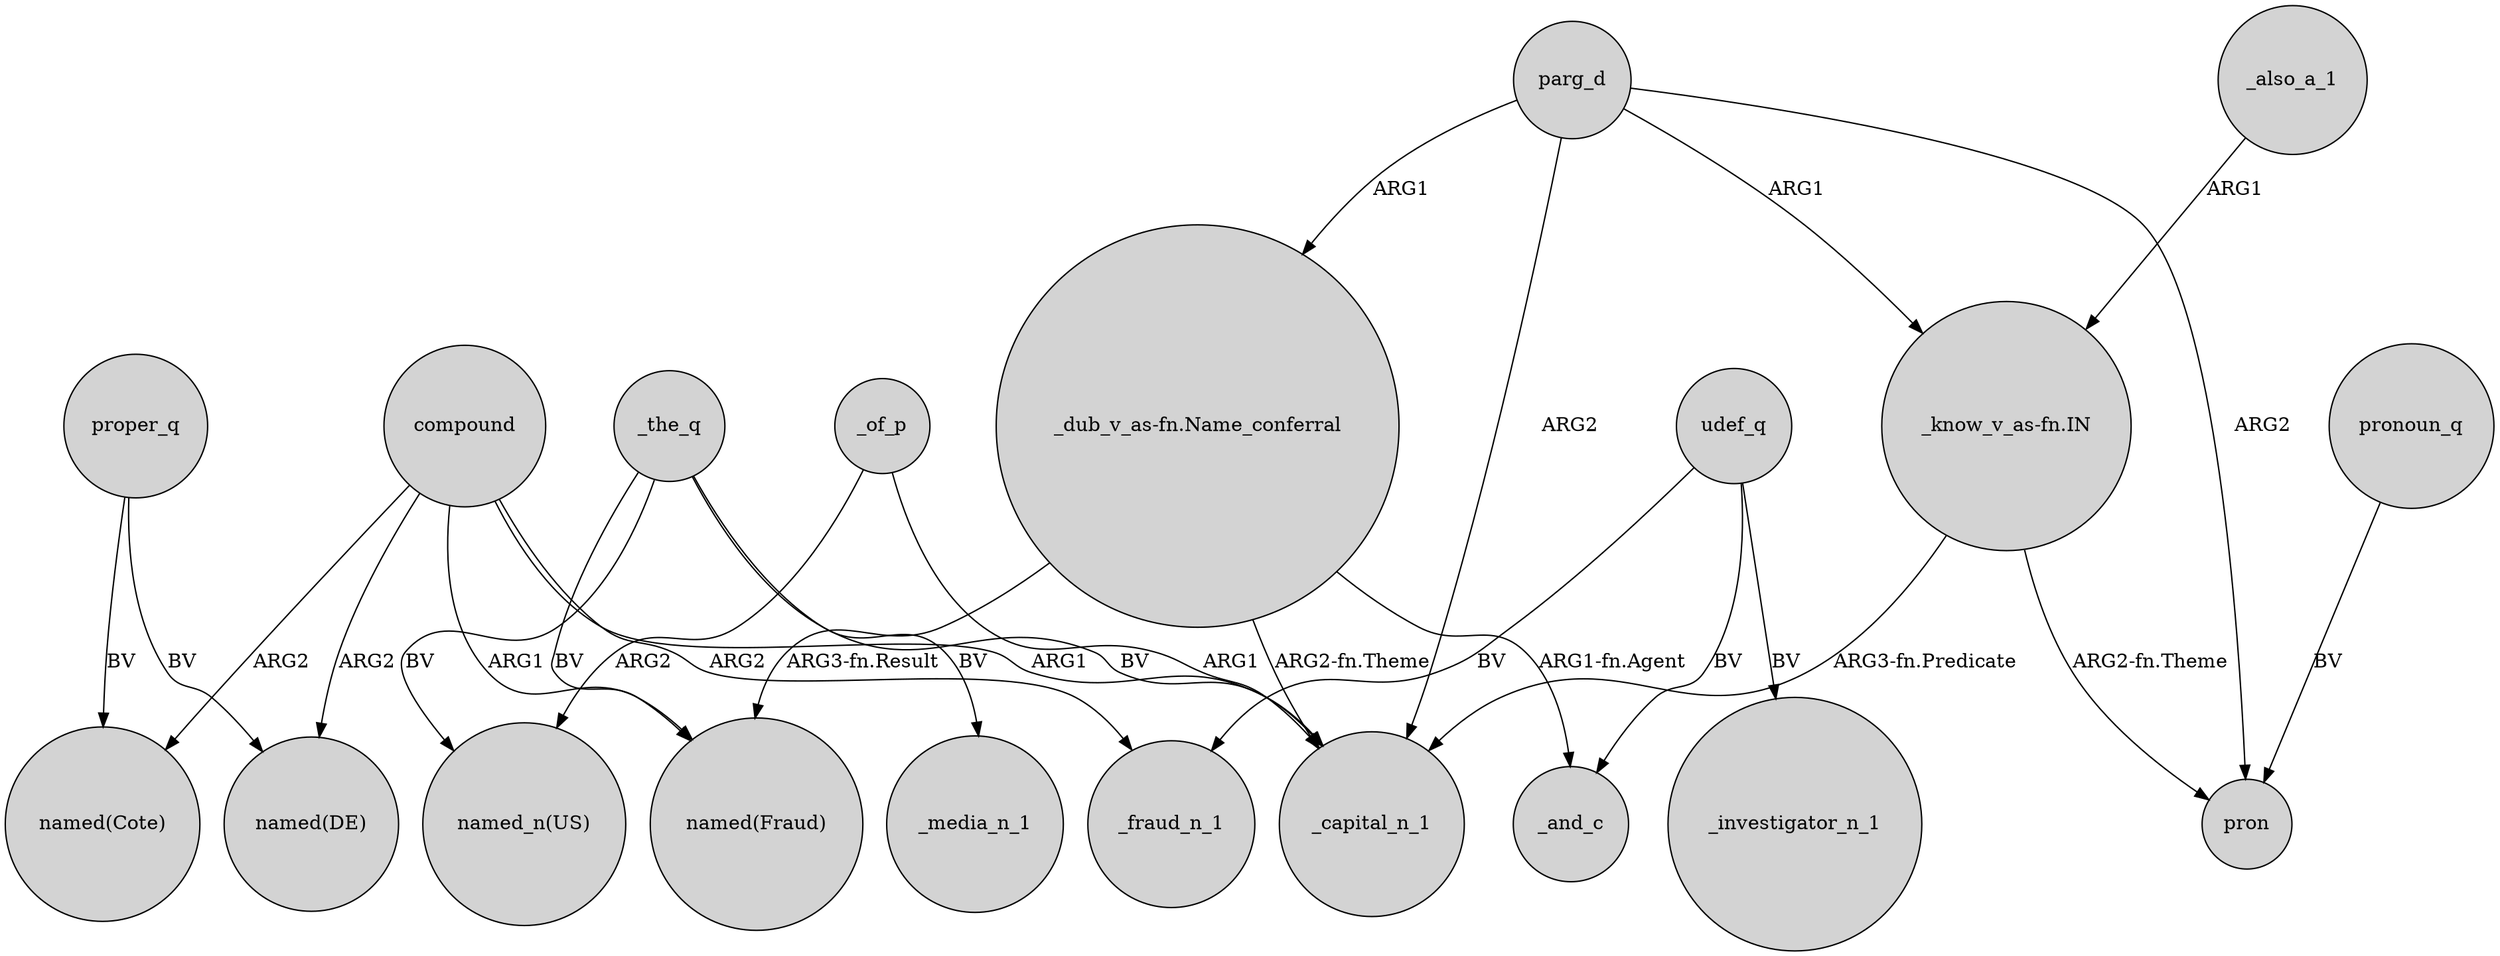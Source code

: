 digraph {
	node [shape=circle style=filled]
	proper_q -> "named(Cote)" [label=BV]
	_of_p -> "named_n(US)" [label=ARG2]
	parg_d -> _capital_n_1 [label=ARG2]
	"_dub_v_as-fn.Name_conferral" -> _and_c [label="ARG1-fn.Agent"]
	parg_d -> "_know_v_as-fn.IN" [label=ARG1]
	compound -> "named(DE)" [label=ARG2]
	_the_q -> "named_n(US)" [label=BV]
	compound -> "named(Cote)" [label=ARG2]
	parg_d -> pron [label=ARG2]
	udef_q -> _fraud_n_1 [label=BV]
	compound -> _fraud_n_1 [label=ARG2]
	pronoun_q -> pron [label=BV]
	_the_q -> _capital_n_1 [label=BV]
	_also_a_1 -> "_know_v_as-fn.IN" [label=ARG1]
	proper_q -> "named(DE)" [label=BV]
	parg_d -> "_dub_v_as-fn.Name_conferral" [label=ARG1]
	compound -> _capital_n_1 [label=ARG1]
	_of_p -> _capital_n_1 [label=ARG1]
	compound -> "named(Fraud)" [label=ARG1]
	"_dub_v_as-fn.Name_conferral" -> _capital_n_1 [label="ARG2-fn.Theme"]
	"_dub_v_as-fn.Name_conferral" -> "named(Fraud)" [label="ARG3-fn.Result"]
	udef_q -> _investigator_n_1 [label=BV]
	_the_q -> "named(Fraud)" [label=BV]
	udef_q -> _and_c [label=BV]
	"_know_v_as-fn.IN" -> _capital_n_1 [label="ARG3-fn.Predicate"]
	"_know_v_as-fn.IN" -> pron [label="ARG2-fn.Theme"]
	_the_q -> _media_n_1 [label=BV]
}
